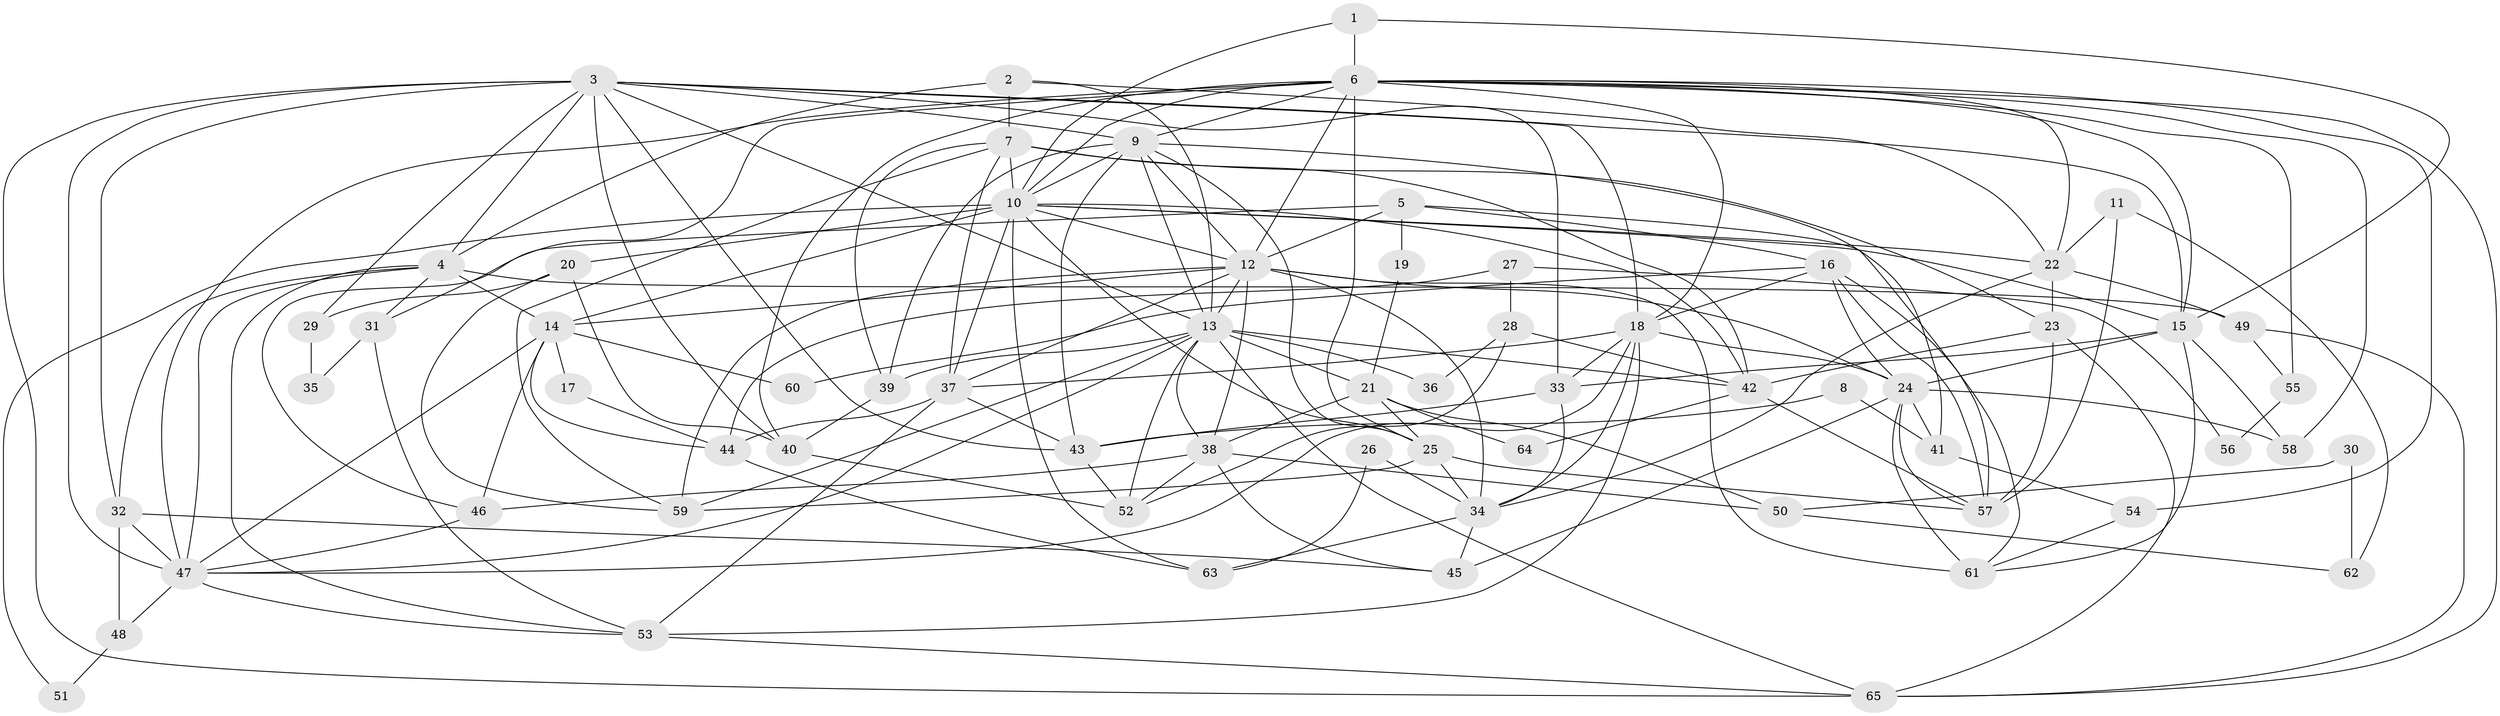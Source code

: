 // original degree distribution, {3: 0.29457364341085274, 5: 0.17054263565891473, 7: 0.046511627906976744, 2: 0.14728682170542637, 4: 0.20930232558139536, 6: 0.12403100775193798, 8: 0.007751937984496124}
// Generated by graph-tools (version 1.1) at 2025/50/03/04/25 22:50:45]
// undirected, 65 vertices, 176 edges
graph export_dot {
  node [color=gray90,style=filled];
  1;
  2;
  3;
  4;
  5;
  6;
  7;
  8;
  9;
  10;
  11;
  12;
  13;
  14;
  15;
  16;
  17;
  18;
  19;
  20;
  21;
  22;
  23;
  24;
  25;
  26;
  27;
  28;
  29;
  30;
  31;
  32;
  33;
  34;
  35;
  36;
  37;
  38;
  39;
  40;
  41;
  42;
  43;
  44;
  45;
  46;
  47;
  48;
  49;
  50;
  51;
  52;
  53;
  54;
  55;
  56;
  57;
  58;
  59;
  60;
  61;
  62;
  63;
  64;
  65;
  1 -- 6 [weight=1.0];
  1 -- 10 [weight=1.0];
  1 -- 15 [weight=1.0];
  2 -- 4 [weight=1.0];
  2 -- 7 [weight=1.0];
  2 -- 13 [weight=1.0];
  2 -- 22 [weight=1.0];
  3 -- 4 [weight=3.0];
  3 -- 9 [weight=1.0];
  3 -- 13 [weight=2.0];
  3 -- 15 [weight=1.0];
  3 -- 18 [weight=1.0];
  3 -- 29 [weight=1.0];
  3 -- 32 [weight=1.0];
  3 -- 33 [weight=1.0];
  3 -- 40 [weight=1.0];
  3 -- 43 [weight=1.0];
  3 -- 47 [weight=1.0];
  3 -- 65 [weight=1.0];
  4 -- 14 [weight=1.0];
  4 -- 31 [weight=1.0];
  4 -- 32 [weight=1.0];
  4 -- 47 [weight=1.0];
  4 -- 49 [weight=1.0];
  4 -- 53 [weight=1.0];
  5 -- 12 [weight=5.0];
  5 -- 16 [weight=2.0];
  5 -- 19 [weight=1.0];
  5 -- 46 [weight=1.0];
  5 -- 57 [weight=1.0];
  6 -- 9 [weight=1.0];
  6 -- 10 [weight=1.0];
  6 -- 12 [weight=2.0];
  6 -- 15 [weight=1.0];
  6 -- 18 [weight=1.0];
  6 -- 22 [weight=1.0];
  6 -- 25 [weight=2.0];
  6 -- 31 [weight=1.0];
  6 -- 40 [weight=1.0];
  6 -- 47 [weight=1.0];
  6 -- 54 [weight=2.0];
  6 -- 55 [weight=1.0];
  6 -- 58 [weight=1.0];
  6 -- 65 [weight=1.0];
  7 -- 10 [weight=1.0];
  7 -- 23 [weight=2.0];
  7 -- 37 [weight=1.0];
  7 -- 39 [weight=1.0];
  7 -- 42 [weight=1.0];
  7 -- 59 [weight=1.0];
  8 -- 41 [weight=1.0];
  8 -- 43 [weight=1.0];
  9 -- 10 [weight=1.0];
  9 -- 12 [weight=1.0];
  9 -- 13 [weight=1.0];
  9 -- 25 [weight=1.0];
  9 -- 39 [weight=2.0];
  9 -- 41 [weight=1.0];
  9 -- 43 [weight=2.0];
  10 -- 12 [weight=2.0];
  10 -- 14 [weight=1.0];
  10 -- 15 [weight=1.0];
  10 -- 20 [weight=1.0];
  10 -- 22 [weight=1.0];
  10 -- 25 [weight=1.0];
  10 -- 37 [weight=1.0];
  10 -- 42 [weight=1.0];
  10 -- 51 [weight=1.0];
  10 -- 63 [weight=1.0];
  11 -- 22 [weight=1.0];
  11 -- 57 [weight=1.0];
  11 -- 62 [weight=1.0];
  12 -- 13 [weight=1.0];
  12 -- 14 [weight=1.0];
  12 -- 24 [weight=1.0];
  12 -- 34 [weight=1.0];
  12 -- 37 [weight=1.0];
  12 -- 38 [weight=1.0];
  12 -- 59 [weight=1.0];
  12 -- 61 [weight=1.0];
  13 -- 21 [weight=1.0];
  13 -- 36 [weight=1.0];
  13 -- 38 [weight=1.0];
  13 -- 39 [weight=1.0];
  13 -- 42 [weight=1.0];
  13 -- 47 [weight=1.0];
  13 -- 52 [weight=1.0];
  13 -- 59 [weight=1.0];
  13 -- 65 [weight=1.0];
  14 -- 17 [weight=1.0];
  14 -- 44 [weight=1.0];
  14 -- 46 [weight=1.0];
  14 -- 47 [weight=1.0];
  14 -- 60 [weight=1.0];
  15 -- 24 [weight=2.0];
  15 -- 33 [weight=1.0];
  15 -- 58 [weight=1.0];
  15 -- 61 [weight=1.0];
  16 -- 18 [weight=1.0];
  16 -- 24 [weight=1.0];
  16 -- 57 [weight=1.0];
  16 -- 60 [weight=1.0];
  16 -- 61 [weight=1.0];
  17 -- 44 [weight=1.0];
  18 -- 24 [weight=3.0];
  18 -- 33 [weight=1.0];
  18 -- 34 [weight=2.0];
  18 -- 37 [weight=1.0];
  18 -- 47 [weight=1.0];
  18 -- 53 [weight=1.0];
  19 -- 21 [weight=1.0];
  20 -- 29 [weight=1.0];
  20 -- 40 [weight=1.0];
  20 -- 59 [weight=1.0];
  21 -- 25 [weight=1.0];
  21 -- 38 [weight=1.0];
  21 -- 50 [weight=1.0];
  21 -- 64 [weight=1.0];
  22 -- 23 [weight=1.0];
  22 -- 34 [weight=1.0];
  22 -- 49 [weight=1.0];
  23 -- 42 [weight=2.0];
  23 -- 57 [weight=1.0];
  23 -- 65 [weight=1.0];
  24 -- 41 [weight=1.0];
  24 -- 45 [weight=1.0];
  24 -- 57 [weight=1.0];
  24 -- 58 [weight=1.0];
  24 -- 61 [weight=2.0];
  25 -- 34 [weight=1.0];
  25 -- 57 [weight=1.0];
  25 -- 59 [weight=1.0];
  26 -- 34 [weight=1.0];
  26 -- 63 [weight=1.0];
  27 -- 28 [weight=1.0];
  27 -- 44 [weight=1.0];
  27 -- 56 [weight=1.0];
  28 -- 36 [weight=1.0];
  28 -- 42 [weight=1.0];
  28 -- 52 [weight=1.0];
  29 -- 35 [weight=1.0];
  30 -- 50 [weight=1.0];
  30 -- 62 [weight=1.0];
  31 -- 35 [weight=1.0];
  31 -- 53 [weight=1.0];
  32 -- 45 [weight=1.0];
  32 -- 47 [weight=1.0];
  32 -- 48 [weight=1.0];
  33 -- 34 [weight=1.0];
  33 -- 43 [weight=1.0];
  34 -- 45 [weight=1.0];
  34 -- 63 [weight=1.0];
  37 -- 43 [weight=1.0];
  37 -- 44 [weight=1.0];
  37 -- 53 [weight=1.0];
  38 -- 45 [weight=1.0];
  38 -- 46 [weight=1.0];
  38 -- 50 [weight=1.0];
  38 -- 52 [weight=1.0];
  39 -- 40 [weight=1.0];
  40 -- 52 [weight=1.0];
  41 -- 54 [weight=1.0];
  42 -- 57 [weight=1.0];
  42 -- 64 [weight=1.0];
  43 -- 52 [weight=1.0];
  44 -- 63 [weight=1.0];
  46 -- 47 [weight=1.0];
  47 -- 48 [weight=1.0];
  47 -- 53 [weight=1.0];
  48 -- 51 [weight=1.0];
  49 -- 55 [weight=1.0];
  49 -- 65 [weight=1.0];
  50 -- 62 [weight=1.0];
  53 -- 65 [weight=1.0];
  54 -- 61 [weight=1.0];
  55 -- 56 [weight=1.0];
}
